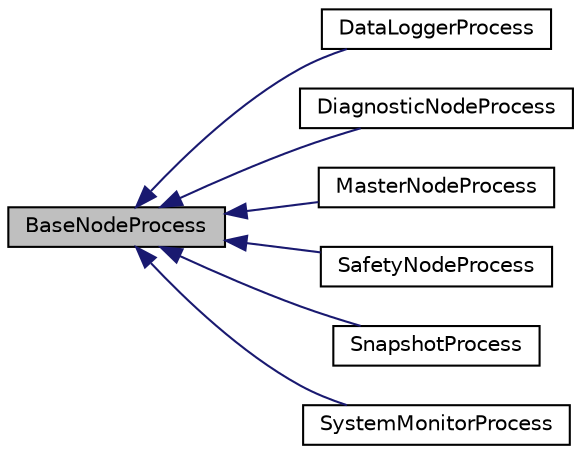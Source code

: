 digraph "BaseNodeProcess"
{
 // LATEX_PDF_SIZE
  edge [fontname="Helvetica",fontsize="10",labelfontname="Helvetica",labelfontsize="10"];
  node [fontname="Helvetica",fontsize="10",shape=record];
  rankdir="LR";
  Node1 [label="BaseNodeProcess",height=0.2,width=0.4,color="black", fillcolor="grey75", style="filled", fontcolor="black",tooltip="This is a BaseNodeProcess class. All NodeProcess should be a derived class from this BaseNodeProcess ..."];
  Node1 -> Node2 [dir="back",color="midnightblue",fontsize="10",style="solid",fontname="Helvetica"];
  Node2 [label="DataLoggerProcess",height=0.2,width=0.4,color="black", fillcolor="white", style="filled",URL="$classDataLoggerProcess.html",tooltip=" "];
  Node1 -> Node3 [dir="back",color="midnightblue",fontsize="10",style="solid",fontname="Helvetica"];
  Node3 [label="DiagnosticNodeProcess",height=0.2,width=0.4,color="black", fillcolor="white", style="filled",URL="$classDiagnosticNodeProcess.html",tooltip=" "];
  Node1 -> Node4 [dir="back",color="midnightblue",fontsize="10",style="solid",fontname="Helvetica"];
  Node4 [label="MasterNodeProcess",height=0.2,width=0.4,color="black", fillcolor="white", style="filled",URL="$classMasterNodeProcess.html",tooltip=" "];
  Node1 -> Node5 [dir="back",color="midnightblue",fontsize="10",style="solid",fontname="Helvetica"];
  Node5 [label="SafetyNodeProcess",height=0.2,width=0.4,color="black", fillcolor="white", style="filled",URL="$classSafetyNodeProcess.html",tooltip=" "];
  Node1 -> Node6 [dir="back",color="midnightblue",fontsize="10",style="solid",fontname="Helvetica"];
  Node6 [label="SnapshotProcess",height=0.2,width=0.4,color="black", fillcolor="white", style="filled",URL="$classSnapshotProcess.html",tooltip=" "];
  Node1 -> Node7 [dir="back",color="midnightblue",fontsize="10",style="solid",fontname="Helvetica"];
  Node7 [label="SystemMonitorProcess",height=0.2,width=0.4,color="black", fillcolor="white", style="filled",URL="$classSystemMonitorProcess.html",tooltip=" "];
}
